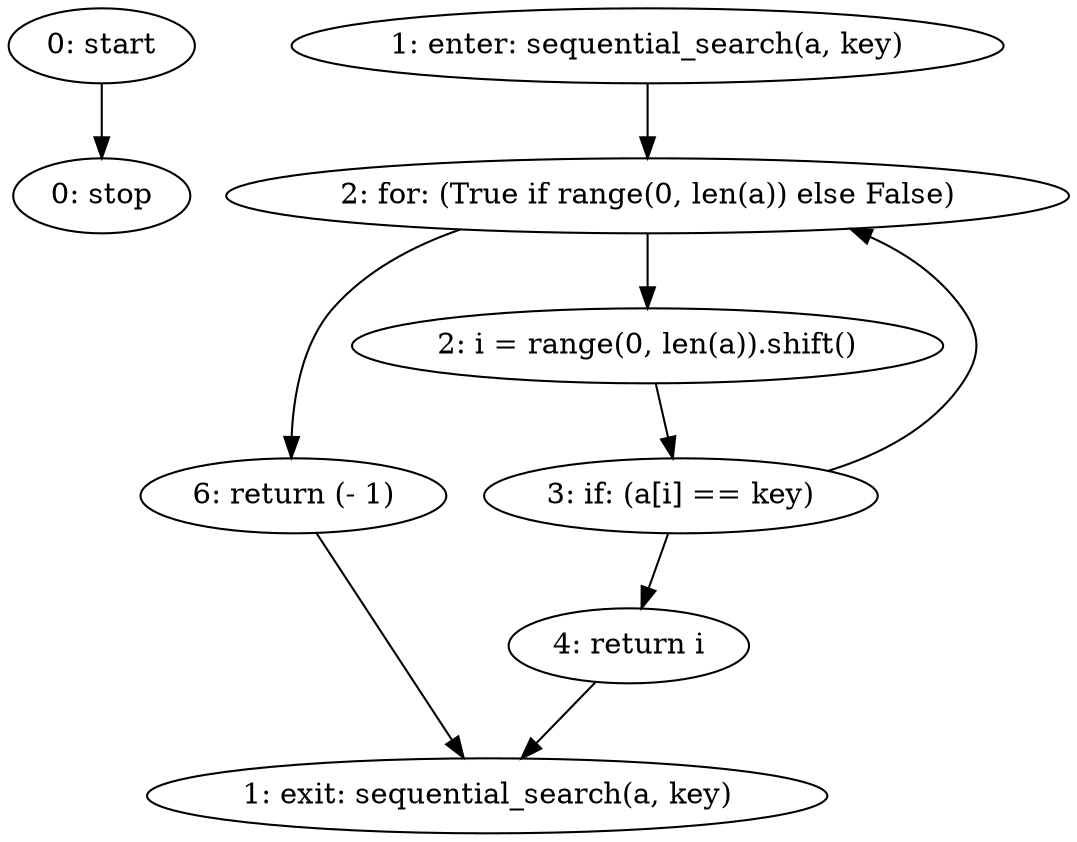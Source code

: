 strict digraph "" {
	node [label="\N"];
	0	[label="0: start"];
	8	[label="0: stop"];
	0 -> 8;
	1	[label="1: enter: sequential_search(a, key)"];
	3	[label="2: for: (True if range(0, len(a)) else False)"];
	1 -> 3;
	7	[label="6: return (- 1)"];
	3 -> 7;
	4	[label="2: i = range(0, len(a)).shift()"];
	3 -> 4;
	2	[label="1: exit: sequential_search(a, key)"];
	6	[label="4: return i"];
	6 -> 2;
	7 -> 2;
	5	[label="3: if: (a[i] == key)"];
	4 -> 5;
	5 -> 3;
	5 -> 6;
}
